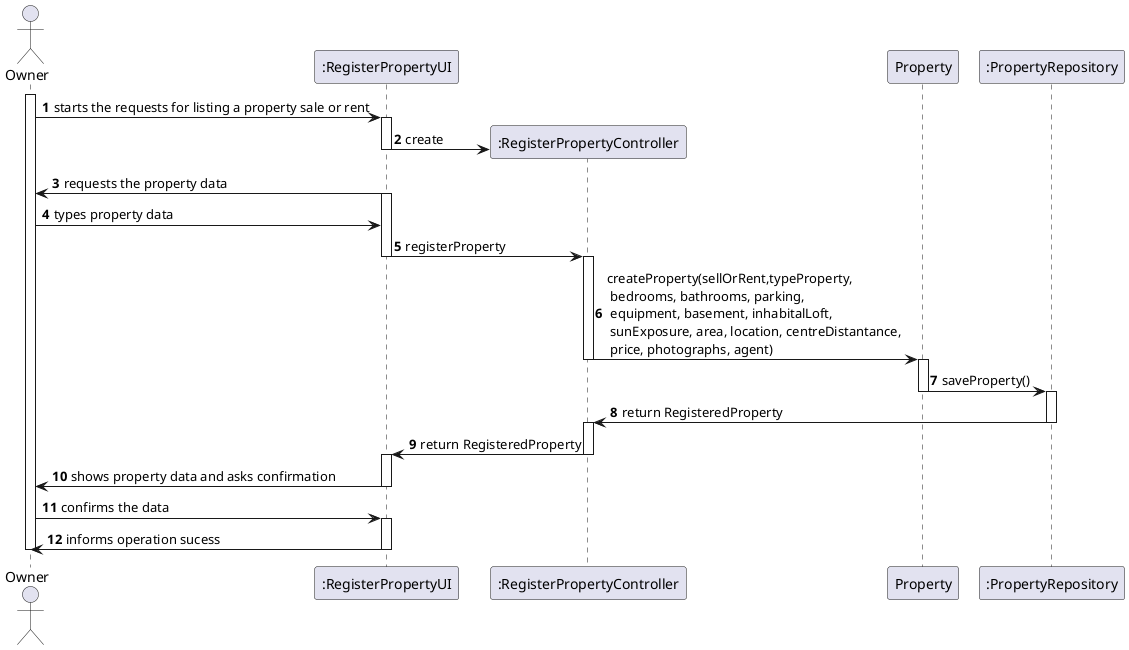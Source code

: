 @startuml

actor Owner as owner
participant ":RegisterPropertyUI" as ui
participant ":RegisterPropertyController" as ctr
participant Property as property
participant ":PropertyRepository" as rp

autonumber

activate owner

        owner -> ui: starts the requests for listing a property sale or rent

        activate ui

        ui -> ctr** : create

        deactivate ui

        owner <- ui: requests the property data

        activate ui

        owner -> ui: types property data

        ui -> ctr: registerProperty

        deactivate ui
        activate ctr

        ctr -> property: createProperty(sellOrRent,typeProperty,\n bedrooms, bathrooms, parking,\n equipment, basement, inhabitalLoft,\n sunExposure, area, location, centreDistantance,\n price, photographs, agent)

            deactivate ctr
            activate property

        property -> rp: saveProperty()

        deactivate property

        activate rp


        rp -> ctr: return RegisteredProperty

        deactivate rp

        activate ctr

        ctr -> ui: return RegisteredProperty


        deactivate ctr
        activate ui


        owner <- ui: shows property data and asks confirmation

        deactivate ui

        owner -> ui: confirms the data

        activate ui

        owner <- ui: informs operation sucess

        deactivate ui

deactivate owner


@enduml
